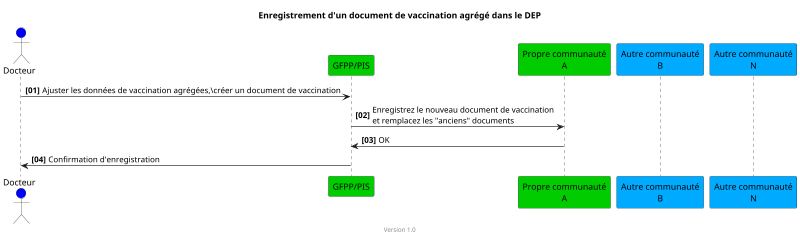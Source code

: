 @startuml
title Enregistrement d'un document de vaccination agrégé dans le DEP
footer Version 1.0
skinparam responseMessageBelowArrow true
scale max 800 width

actor Docteur #blue
participant "GFPP/PIS" #00CC00
participant "Propre communauté\nA" #00CC00
participant "Autre communauté\nB" #00aaff
participant "Autre communauté\nN" #00aaff

autonumber "<b>[00]"
Docteur -> "GFPP/PIS": Ajuster les données de vaccination agrégées,\créer un document de vaccination
"GFPP/PIS" -> "Propre communauté\nA": Enregistrez le nouveau document de vaccination\net remplacez les "anciens" documents
"Propre communauté\nA" -> "GFPP/PIS": OK

' loop
' "GFPP/PIS" -> "Autre communauté\nB": Définissez les "anciens" Documents de vaccination sur "OBSOLETE"
' "Autre communauté\nB" -> "GFPP/PIS": OK

' "GFPP/PIS" -> "Autre communauté\nN": Définissez les "anciens" Documents de vaccination sur "OBSOLETE"
' "Autre communauté\nN" -> "GFPP/PIS": OK
' end
"GFPP/PIS" -> Docteur: Confirmation d'enregistration

@enduml
